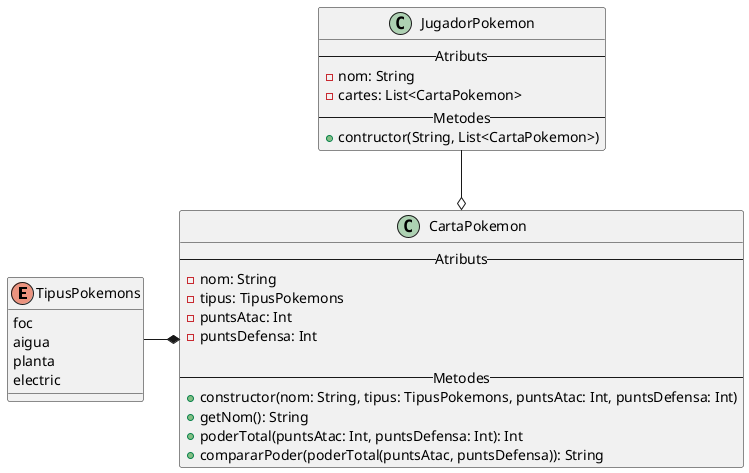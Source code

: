 @startuml
'https://plantuml.com/class-diagram
enum TipusPokemons{
    foc
    aigua
    planta
    electric
}

class CartaPokemon{
    -- Atributs --
        - nom: String
        - tipus: TipusPokemons
        - puntsAtac: Int
        - puntsDefensa: Int

    -- Metodes --
        + constructor(nom: String, tipus: TipusPokemons, puntsAtac: Int, puntsDefensa: Int)
        + getNom(): String
        + poderTotal(puntsAtac: Int, puntsDefensa: Int): Int
        + compararPoder(poderTotal(puntsAtac, puntsDefensa)): String
}

class JugadorPokemon{
    -- Atributs --
        - nom: String
        - cartes: List<CartaPokemon>
    --Metodes--
    + contructor(String, List<CartaPokemon>)
}

CartaPokemon o-up- JugadorPokemon
CartaPokemon *-left- TipusPokemons

@enduml